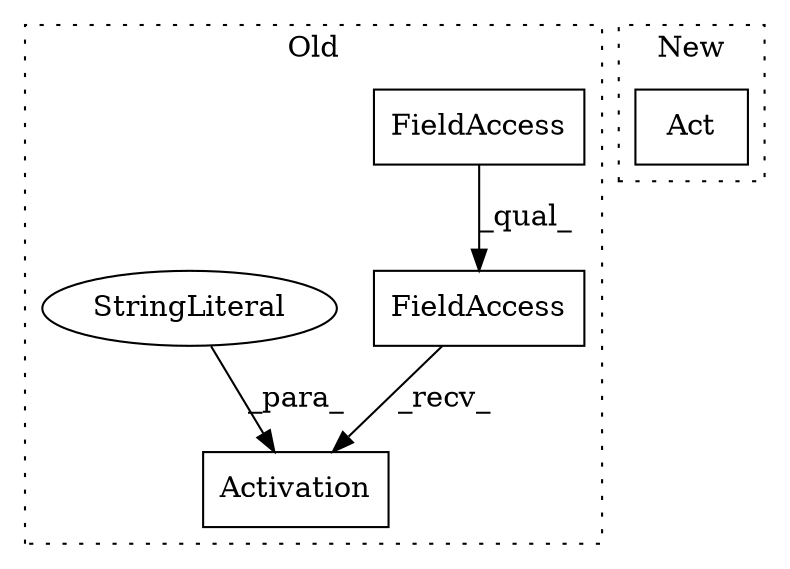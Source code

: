 digraph G {
subgraph cluster0 {
1 [label="Activation" a="32" s="941,958" l="11,1" shape="box"];
3 [label="FieldAccess" a="22" s="926" l="14" shape="box"];
4 [label="FieldAccess" a="22" s="926" l="11" shape="box"];
5 [label="StringLiteral" a="45" s="952" l="6" shape="ellipse"];
label = "Old";
style="dotted";
}
subgraph cluster1 {
2 [label="Act" a="32" s="1082" l="5" shape="box"];
label = "New";
style="dotted";
}
3 -> 1 [label="_recv_"];
4 -> 3 [label="_qual_"];
5 -> 1 [label="_para_"];
}